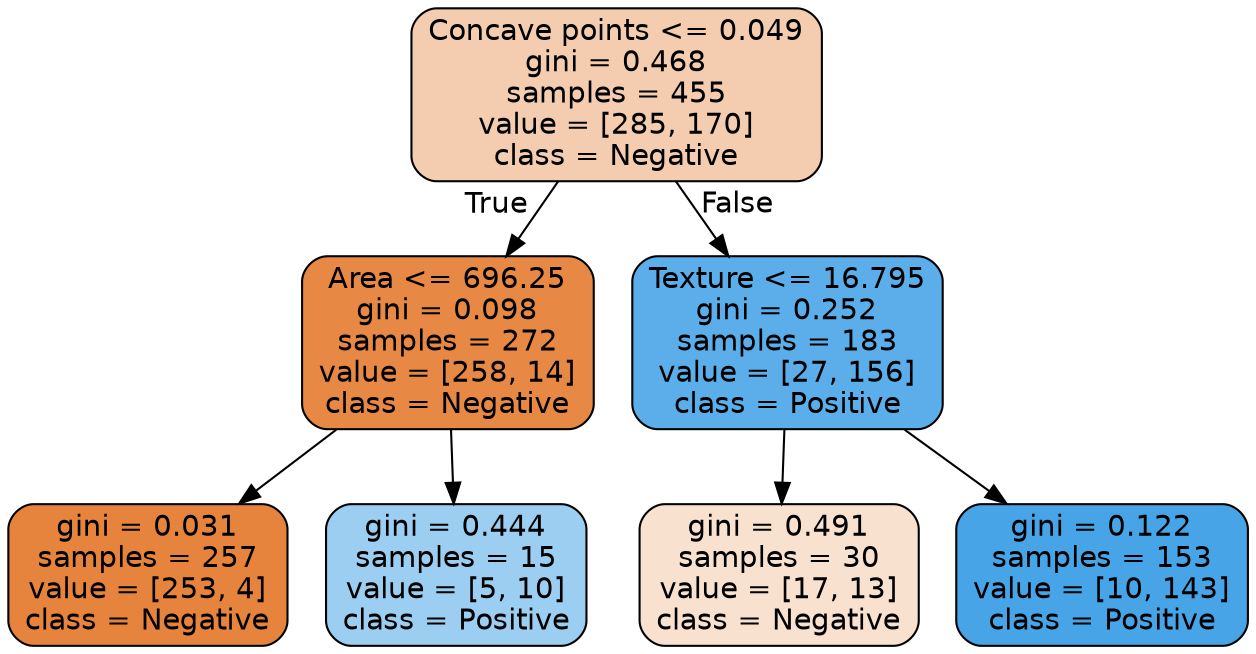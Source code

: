digraph Tree {
node [shape=box, style="filled, rounded", color="black", fontname=helvetica] ;
edge [fontname=helvetica] ;
0 [label="Concave points <= 0.049\ngini = 0.468\nsamples = 455\nvalue = [285, 170]\nclass = Negative", fillcolor="#e5813967"] ;
1 [label="Area <= 696.25\ngini = 0.098\nsamples = 272\nvalue = [258, 14]\nclass = Negative", fillcolor="#e58139f1"] ;
0 -> 1 [labeldistance=2.5, labelangle=45, headlabel="True"] ;
2 [label="gini = 0.031\nsamples = 257\nvalue = [253, 4]\nclass = Negative", fillcolor="#e58139fb"] ;
1 -> 2 ;
3 [label="gini = 0.444\nsamples = 15\nvalue = [5, 10]\nclass = Positive", fillcolor="#399de57f"] ;
1 -> 3 ;
4 [label="Texture <= 16.795\ngini = 0.252\nsamples = 183\nvalue = [27, 156]\nclass = Positive", fillcolor="#399de5d3"] ;
0 -> 4 [labeldistance=2.5, labelangle=-45, headlabel="False"] ;
5 [label="gini = 0.491\nsamples = 30\nvalue = [17, 13]\nclass = Negative", fillcolor="#e581393c"] ;
4 -> 5 ;
6 [label="gini = 0.122\nsamples = 153\nvalue = [10, 143]\nclass = Positive", fillcolor="#399de5ed"] ;
4 -> 6 ;
}